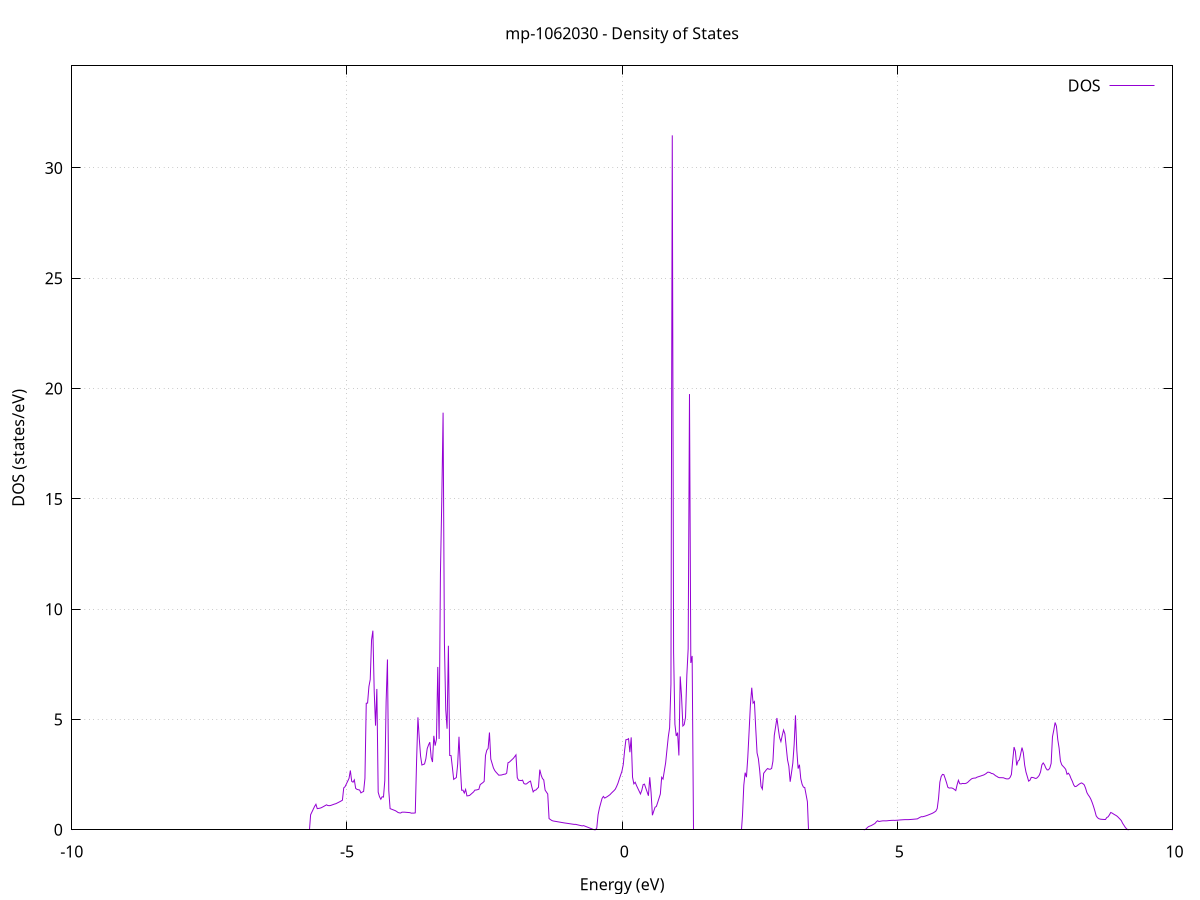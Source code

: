 set title 'mp-1062030 - Density of States'
set xlabel 'Energy (eV)'
set ylabel 'DOS (states/eV)'
set grid
set xrange [-10:10]
set yrange [0:34.629]
set xzeroaxis lt -1
set terminal png size 800,600
set output 'mp-1062030_dos_gnuplot.png'
plot '-' using 1:2 with lines title 'DOS'
-36.759700 0.000000
-36.735600 0.000000
-36.711500 0.000000
-36.687500 0.000000
-36.663400 0.000000
-36.639300 0.000000
-36.615200 0.000000
-36.591200 0.000000
-36.567100 0.000000
-36.543000 0.000000
-36.519000 0.000000
-36.494900 0.000000
-36.470800 0.000000
-36.446700 0.000000
-36.422700 0.000000
-36.398600 0.000000
-36.374500 0.000000
-36.350500 0.000000
-36.326400 0.000000
-36.302300 0.000000
-36.278300 0.000000
-36.254200 0.000000
-36.230100 0.000000
-36.206000 0.000000
-36.182000 0.000000
-36.157900 0.000000
-36.133800 0.000000
-36.109800 0.000000
-36.085700 0.000000
-36.061600 0.000000
-36.037500 0.000000
-36.013500 0.000000
-35.989400 0.000000
-35.965300 0.000000
-35.941300 0.000000
-35.917200 0.000000
-35.893100 0.000000
-35.869100 0.000000
-35.845000 0.000000
-35.820900 0.000000
-35.796800 0.000000
-35.772800 0.000000
-35.748700 0.000000
-35.724600 0.000000
-35.700600 0.000000
-35.676500 0.000000
-35.652400 0.000000
-35.628300 0.000000
-35.604300 0.000000
-35.580200 0.000000
-35.556100 0.000000
-35.532100 0.000000
-35.508000 0.000000
-35.483900 0.000000
-35.459900 0.000000
-35.435800 0.000000
-35.411700 0.000000
-35.387600 0.000000
-35.363600 0.000000
-35.339500 0.000000
-35.315400 0.000000
-35.291400 0.000000
-35.267300 0.000000
-35.243200 0.000000
-35.219100 0.000000
-35.195100 0.000000
-35.171000 0.000000
-35.146900 0.000000
-35.122900 0.000000
-35.098800 0.000000
-35.074700 0.000000
-35.050700 0.000000
-35.026600 0.000000
-35.002500 0.000000
-34.978400 0.000000
-34.954400 0.000000
-34.930300 0.000000
-34.906200 0.000000
-34.882200 0.000000
-34.858100 0.000000
-34.834000 0.000000
-34.809900 0.000000
-34.785900 0.000000
-34.761800 0.000000
-34.737700 0.000000
-34.713700 0.000000
-34.689600 0.000000
-34.665500 0.000000
-34.641500 0.000000
-34.617400 0.000000
-34.593300 0.000000
-34.569200 28.242300
-34.545200 34.263900
-34.521100 18.856300
-34.497000 18.850400
-34.473000 50.845000
-34.448900 0.000000
-34.424800 0.000000
-34.400700 0.000000
-34.376700 0.000000
-34.352600 0.000000
-34.328500 0.000000
-34.304500 0.000000
-34.280400 0.000000
-34.256300 0.000000
-34.232300 0.000000
-34.208200 0.000000
-34.184100 0.000000
-34.160000 0.000000
-34.136000 0.000000
-34.111900 0.000000
-34.087800 0.000000
-34.063800 0.000000
-34.039700 0.000000
-34.015600 0.000000
-33.991500 0.000000
-33.967500 0.000000
-33.943400 0.000000
-33.919300 0.000000
-33.895300 0.000000
-33.871200 0.000000
-33.847100 0.000000
-33.823100 0.000000
-33.799000 0.000000
-33.774900 0.000000
-33.750800 0.000000
-33.726800 0.000000
-33.702700 0.000000
-33.678600 0.000000
-33.654600 0.000000
-33.630500 0.000000
-33.606400 0.000000
-33.582300 0.000000
-33.558300 0.000000
-33.534200 0.000000
-33.510100 0.000000
-33.486100 0.000000
-33.462000 0.000000
-33.437900 0.000000
-33.413900 0.000000
-33.389800 0.000000
-33.365700 0.000000
-33.341600 0.000000
-33.317600 0.000000
-33.293500 0.000000
-33.269400 0.000000
-33.245400 0.000000
-33.221300 0.000000
-33.197200 0.000000
-33.173100 0.000000
-33.149100 0.000000
-33.125000 0.000000
-33.100900 0.000000
-33.076900 0.000000
-33.052800 0.000000
-33.028700 0.000000
-33.004700 0.000000
-32.980600 0.000000
-32.956500 0.000000
-32.932400 0.000000
-32.908400 0.000000
-32.884300 0.000000
-32.860200 0.000000
-32.836200 0.000000
-32.812100 0.000000
-32.788000 0.000000
-32.763900 0.000000
-32.739900 0.000000
-32.715800 0.000000
-32.691700 0.000000
-32.667700 0.000000
-32.643600 0.000000
-32.619500 0.000000
-32.595500 0.000000
-32.571400 0.000000
-32.547300 0.000000
-32.523200 0.000000
-32.499200 0.000000
-32.475100 0.000000
-32.451000 0.000000
-32.427000 0.000000
-32.402900 0.000000
-32.378800 0.000000
-32.354700 0.000000
-32.330700 0.000000
-32.306600 0.000000
-32.282500 0.000000
-32.258500 0.000000
-32.234400 0.000000
-32.210300 0.000000
-32.186300 0.000000
-32.162200 0.000000
-32.138100 0.000000
-32.114000 0.000000
-32.090000 0.000000
-32.065900 0.000000
-32.041800 0.000000
-32.017800 0.000000
-31.993700 0.000000
-31.969600 0.000000
-31.945500 0.000000
-31.921500 0.000000
-31.897400 0.000000
-31.873300 0.000000
-31.849300 0.000000
-31.825200 0.000000
-31.801100 0.000000
-31.777100 0.000000
-31.753000 0.000000
-31.728900 0.000000
-31.704800 0.000000
-31.680800 0.000000
-31.656700 0.000000
-31.632600 0.000000
-31.608600 0.000000
-31.584500 0.000000
-31.560400 0.000000
-31.536300 0.000000
-31.512300 0.000000
-31.488200 0.000000
-31.464100 0.000000
-31.440100 0.000000
-31.416000 0.000000
-31.391900 0.000000
-31.367900 0.000000
-31.343800 0.000000
-31.319700 0.000000
-31.295600 0.000000
-31.271600 0.000000
-31.247500 0.000000
-31.223400 0.000000
-31.199400 0.000000
-31.175300 0.000000
-31.151200 0.000000
-31.127100 0.000000
-31.103100 0.000000
-31.079000 0.000000
-31.054900 0.000000
-31.030900 0.000000
-31.006800 0.000000
-30.982700 0.000000
-30.958700 0.000000
-30.934600 0.000000
-30.910500 0.000000
-30.886400 0.000000
-30.862400 0.000000
-30.838300 0.000000
-30.814200 0.000000
-30.790200 0.000000
-30.766100 0.000000
-30.742000 0.000000
-30.717900 0.000000
-30.693900 0.000000
-30.669800 0.000000
-30.645700 0.000000
-30.621700 0.000000
-30.597600 0.000000
-30.573500 0.000000
-30.549500 0.000000
-30.525400 0.000000
-30.501300 0.000000
-30.477200 0.000000
-30.453200 0.000000
-30.429100 0.000000
-30.405000 0.000000
-30.381000 0.000000
-30.356900 0.000000
-30.332800 0.000000
-30.308700 0.000000
-30.284700 0.000000
-30.260600 0.000000
-30.236500 0.000000
-30.212500 0.000000
-30.188400 0.000000
-30.164300 0.000000
-30.140300 0.000000
-30.116200 0.000000
-30.092100 0.000000
-30.068000 0.000000
-30.044000 0.000000
-30.019900 0.000000
-29.995800 0.000000
-29.971800 0.000000
-29.947700 0.000000
-29.923600 0.000000
-29.899600 0.000000
-29.875500 0.000000
-29.851400 0.000000
-29.827300 0.000000
-29.803300 0.000000
-29.779200 0.000000
-29.755100 0.000000
-29.731100 0.000000
-29.707000 0.000000
-29.682900 0.000000
-29.658800 0.000000
-29.634800 0.000000
-29.610700 0.000000
-29.586600 0.000000
-29.562600 0.000000
-29.538500 0.000000
-29.514400 0.000000
-29.490400 0.000000
-29.466300 0.000000
-29.442200 0.000000
-29.418100 0.000000
-29.394100 0.000000
-29.370000 0.000000
-29.345900 0.000000
-29.321900 0.000000
-29.297800 0.000000
-29.273700 0.000000
-29.249600 0.000000
-29.225600 0.000000
-29.201500 0.000000
-29.177400 0.000000
-29.153400 0.000000
-29.129300 0.000000
-29.105200 0.000000
-29.081200 0.000000
-29.057100 0.000000
-29.033000 0.000000
-29.008900 0.000000
-28.984900 0.000000
-28.960800 0.000000
-28.936700 0.000000
-28.912700 0.000000
-28.888600 0.000000
-28.864500 0.000000
-28.840400 0.000000
-28.816400 0.000000
-28.792300 0.000000
-28.768200 0.000000
-28.744200 0.000000
-28.720100 0.000000
-28.696000 0.000000
-28.672000 0.000000
-28.647900 0.000000
-28.623800 0.000000
-28.599700 0.000000
-28.575700 0.000000
-28.551600 0.000000
-28.527500 0.000000
-28.503500 0.000000
-28.479400 0.000000
-28.455300 0.000000
-28.431200 0.000000
-28.407200 0.000000
-28.383100 0.000000
-28.359000 0.000000
-28.335000 0.000000
-28.310900 0.000000
-28.286800 0.000000
-28.262800 0.000000
-28.238700 0.000000
-28.214600 0.000000
-28.190500 0.000000
-28.166500 0.000000
-28.142400 0.000000
-28.118300 0.000000
-28.094300 0.000000
-28.070200 0.000000
-28.046100 0.000000
-28.022000 0.000000
-27.998000 0.000000
-27.973900 0.000000
-27.949800 0.000000
-27.925800 0.000000
-27.901700 0.000000
-27.877600 0.000000
-27.853600 0.000000
-27.829500 0.000000
-27.805400 0.000000
-27.781300 0.000000
-27.757300 0.000000
-27.733200 0.000000
-27.709100 0.000000
-27.685100 0.000000
-27.661000 0.000000
-27.636900 0.000000
-27.612800 0.000000
-27.588800 0.000000
-27.564700 0.000000
-27.540600 0.000000
-27.516600 0.000000
-27.492500 0.000000
-27.468400 0.000000
-27.444400 0.000000
-27.420300 0.000000
-27.396200 0.000000
-27.372100 0.000000
-27.348100 0.000000
-27.324000 0.000000
-27.299900 0.000000
-27.275900 0.000000
-27.251800 0.000000
-27.227700 0.000000
-27.203600 0.000000
-27.179600 0.000000
-27.155500 0.000000
-27.131400 0.000000
-27.107400 0.000000
-27.083300 0.000000
-27.059200 0.000000
-27.035200 0.000000
-27.011100 0.000000
-26.987000 0.000000
-26.962900 0.000000
-26.938900 0.000000
-26.914800 0.000000
-26.890700 0.000000
-26.866700 0.000000
-26.842600 0.000000
-26.818500 0.000000
-26.794400 0.000000
-26.770400 0.000000
-26.746300 0.000000
-26.722200 0.000000
-26.698200 0.000000
-26.674100 0.000000
-26.650000 0.000000
-26.626000 0.000000
-26.601900 0.000000
-26.577800 0.000000
-26.553700 0.000000
-26.529700 0.000000
-26.505600 0.000000
-26.481500 0.000000
-26.457500 0.000000
-26.433400 0.000000
-26.409300 0.000000
-26.385200 0.000000
-26.361200 0.000000
-26.337100 0.000000
-26.313000 0.000000
-26.289000 0.000000
-26.264900 0.000000
-26.240800 0.000000
-26.216800 0.000000
-26.192700 0.000000
-26.168600 0.000000
-26.144500 0.000000
-26.120500 0.000000
-26.096400 0.000000
-26.072300 0.000000
-26.048300 0.000000
-26.024200 0.000000
-26.000100 0.000000
-25.976000 0.000000
-25.952000 0.000000
-25.927900 0.000000
-25.903800 0.000000
-25.879800 0.000000
-25.855700 0.000000
-25.831600 0.000000
-25.807600 0.000000
-25.783500 0.000000
-25.759400 0.000000
-25.735300 0.000000
-25.711300 0.000000
-25.687200 0.000000
-25.663100 0.000000
-25.639100 0.000000
-25.615000 0.000000
-25.590900 0.000000
-25.566800 0.000000
-25.542800 0.000000
-25.518700 0.000000
-25.494600 0.000000
-25.470600 0.000000
-25.446500 0.000000
-25.422400 0.000000
-25.398400 0.000000
-25.374300 0.000000
-25.350200 0.000000
-25.326100 0.000000
-25.302100 0.000000
-25.278000 0.000000
-25.253900 0.000000
-25.229900 0.000000
-25.205800 0.000000
-25.181700 0.000000
-25.157600 0.000000
-25.133600 0.000000
-25.109500 0.000000
-25.085400 0.000000
-25.061400 0.000000
-25.037300 0.000000
-25.013200 0.000000
-24.989200 0.000000
-24.965100 0.000000
-24.941000 0.000000
-24.916900 0.000000
-24.892900 0.000000
-24.868800 0.000000
-24.844700 0.000000
-24.820700 0.000000
-24.796600 0.000000
-24.772500 0.000000
-24.748400 0.000000
-24.724400 0.000000
-24.700300 0.000000
-24.676200 0.000000
-24.652200 0.000000
-24.628100 0.000000
-24.604000 0.000000
-24.580000 0.000000
-24.555900 0.000000
-24.531800 0.000000
-24.507700 0.000000
-24.483700 0.000000
-24.459600 0.000000
-24.435500 0.000000
-24.411500 0.000000
-24.387400 0.000000
-24.363300 0.000000
-24.339200 0.000000
-24.315200 0.000000
-24.291100 0.000000
-24.267000 0.000000
-24.243000 0.000000
-24.218900 0.000000
-24.194800 0.000000
-24.170800 0.000000
-24.146700 0.000000
-24.122600 0.000000
-24.098500 0.000000
-24.074500 0.000000
-24.050400 0.000000
-24.026300 0.000000
-24.002300 0.000000
-23.978200 0.000000
-23.954100 0.000000
-23.930000 0.000000
-23.906000 0.000000
-23.881900 0.000000
-23.857800 0.000000
-23.833800 0.000000
-23.809700 0.000000
-23.785600 0.000000
-23.761600 0.000000
-23.737500 0.000000
-23.713400 0.000000
-23.689300 0.000000
-23.665300 0.000000
-23.641200 0.000000
-23.617100 0.000000
-23.593100 0.000000
-23.569000 0.000000
-23.544900 0.000000
-23.520800 0.000000
-23.496800 0.000000
-23.472700 0.000000
-23.448600 0.000000
-23.424600 0.000000
-23.400500 0.000000
-23.376400 0.000000
-23.352400 0.000000
-23.328300 0.000000
-23.304200 0.000000
-23.280100 0.000000
-23.256100 0.000000
-23.232000 0.000000
-23.207900 0.000000
-23.183900 0.000000
-23.159800 0.000000
-23.135700 0.000000
-23.111600 0.000000
-23.087600 0.000000
-23.063500 0.000000
-23.039400 0.000000
-23.015400 0.000000
-22.991300 0.000000
-22.967200 0.000000
-22.943200 0.000000
-22.919100 0.000000
-22.895000 0.000000
-22.870900 0.000000
-22.846900 0.000000
-22.822800 0.000000
-22.798700 0.000000
-22.774700 0.000000
-22.750600 0.000000
-22.726500 0.000000
-22.702400 0.000000
-22.678400 0.000000
-22.654300 0.000000
-22.630200 0.000000
-22.606200 0.000000
-22.582100 0.000000
-22.558000 0.000000
-22.534000 0.000000
-22.509900 0.000000
-22.485800 0.000000
-22.461700 0.000000
-22.437700 0.000000
-22.413600 0.000000
-22.389500 0.000000
-22.365500 0.000000
-22.341400 0.000000
-22.317300 0.000000
-22.293200 0.000000
-22.269200 0.000000
-22.245100 0.000000
-22.221000 0.000000
-22.197000 0.000000
-22.172900 0.000000
-22.148800 0.000000
-22.124800 0.000000
-22.100700 0.000000
-22.076600 0.000000
-22.052500 0.000000
-22.028500 0.000000
-22.004400 0.000000
-21.980300 0.000000
-21.956300 0.000000
-21.932200 0.000000
-21.908100 0.000000
-21.884100 0.000000
-21.860000 0.000000
-21.835900 0.000000
-21.811800 0.000000
-21.787800 0.000000
-21.763700 0.000000
-21.739600 0.000000
-21.715600 0.000000
-21.691500 0.000000
-21.667400 0.000000
-21.643300 0.000000
-21.619300 0.000000
-21.595200 0.000000
-21.571100 0.000000
-21.547100 0.000000
-21.523000 0.000000
-21.498900 0.000000
-21.474900 0.000000
-21.450800 0.000000
-21.426700 0.000000
-21.402600 0.000000
-21.378600 0.000000
-21.354500 0.000000
-21.330400 0.000000
-21.306400 0.000000
-21.282300 0.000000
-21.258200 0.000000
-21.234100 0.000000
-21.210100 0.000000
-21.186000 0.000000
-21.161900 0.000000
-21.137900 0.000000
-21.113800 0.000000
-21.089700 0.000000
-21.065700 0.000000
-21.041600 0.000000
-21.017500 0.000000
-20.993400 0.000000
-20.969400 0.000000
-20.945300 0.000000
-20.921200 0.000000
-20.897200 0.000000
-20.873100 0.000000
-20.849000 0.000000
-20.824900 0.000000
-20.800900 0.000000
-20.776800 0.000000
-20.752700 0.000000
-20.728700 0.000000
-20.704600 0.000000
-20.680500 0.000000
-20.656500 0.000000
-20.632400 0.000000
-20.608300 0.000000
-20.584200 0.000000
-20.560200 0.000000
-20.536100 0.000000
-20.512000 0.000000
-20.488000 0.000000
-20.463900 0.000000
-20.439800 0.000000
-20.415700 0.000000
-20.391700 0.000000
-20.367600 0.000000
-20.343500 0.000000
-20.319500 0.000000
-20.295400 0.000000
-20.271300 0.000000
-20.247300 0.000000
-20.223200 0.000000
-20.199100 0.000000
-20.175000 0.000000
-20.151000 0.000000
-20.126900 0.000000
-20.102800 0.000000
-20.078800 0.000000
-20.054700 0.000000
-20.030600 0.000000
-20.006500 0.000000
-19.982500 0.000000
-19.958400 0.000000
-19.934300 0.000000
-19.910300 0.000000
-19.886200 0.000000
-19.862100 0.000000
-19.838100 0.000000
-19.814000 0.000000
-19.789900 0.000000
-19.765800 0.000000
-19.741800 0.000000
-19.717700 0.000000
-19.693600 0.000000
-19.669600 0.000000
-19.645500 0.000000
-19.621400 0.000000
-19.597300 0.000000
-19.573300 0.000000
-19.549200 0.000000
-19.525100 0.000000
-19.501100 0.000000
-19.477000 0.000000
-19.452900 0.000000
-19.428900 0.000000
-19.404800 0.000000
-19.380700 0.000000
-19.356600 0.000000
-19.332600 0.000000
-19.308500 0.000000
-19.284400 0.000000
-19.260400 0.000000
-19.236300 0.000000
-19.212200 0.000000
-19.188100 0.000000
-19.164100 0.000000
-19.140000 0.000000
-19.115900 0.000000
-19.091900 0.000000
-19.067800 0.000000
-19.043700 0.000000
-19.019700 0.000000
-18.995600 0.000000
-18.971500 0.000000
-18.947400 0.000000
-18.923400 0.000000
-18.899300 0.000000
-18.875200 0.000000
-18.851200 0.000000
-18.827100 0.000000
-18.803000 0.000000
-18.778900 0.000000
-18.754900 0.000000
-18.730800 0.000000
-18.706700 0.000000
-18.682700 0.000000
-18.658600 0.000000
-18.634500 0.000000
-18.610500 0.000000
-18.586400 0.000000
-18.562300 0.000000
-18.538200 0.000000
-18.514200 0.000000
-18.490100 0.000000
-18.466000 0.000000
-18.442000 0.000000
-18.417900 0.000000
-18.393800 0.000000
-18.369700 0.000000
-18.345700 0.000000
-18.321600 0.000000
-18.297500 0.000000
-18.273500 0.000000
-18.249400 0.000000
-18.225300 0.000000
-18.201300 0.000000
-18.177200 0.000000
-18.153100 0.000000
-18.129000 0.000000
-18.105000 0.000000
-18.080900 0.000000
-18.056800 0.000000
-18.032800 0.000000
-18.008700 0.000000
-17.984600 0.000000
-17.960500 0.000000
-17.936500 0.000000
-17.912400 0.000000
-17.888300 0.000000
-17.864300 0.000000
-17.840200 0.000000
-17.816100 0.000000
-17.792100 0.000000
-17.768000 0.000000
-17.743900 0.000000
-17.719800 0.000000
-17.695800 0.000000
-17.671700 0.000000
-17.647600 0.000000
-17.623600 0.000000
-17.599500 0.000000
-17.575400 0.000000
-17.551300 0.000000
-17.527300 0.000000
-17.503200 0.000000
-17.479100 0.000000
-17.455100 0.000000
-17.431000 0.000000
-17.406900 0.000000
-17.382900 0.000000
-17.358800 0.000000
-17.334700 0.000000
-17.310600 0.000000
-17.286600 0.000000
-17.262500 0.000000
-17.238400 0.000000
-17.214400 0.000000
-17.190300 0.000000
-17.166200 0.000000
-17.142100 0.000000
-17.118100 0.000000
-17.094000 0.000000
-17.069900 0.000000
-17.045900 0.000000
-17.021800 0.000000
-16.997700 0.000000
-16.973700 0.000000
-16.949600 0.000000
-16.925500 0.000000
-16.901400 0.000000
-16.877400 0.000000
-16.853300 0.000000
-16.829200 0.000000
-16.805200 0.000000
-16.781100 0.000000
-16.757000 0.000000
-16.732900 0.000000
-16.708900 0.000000
-16.684800 0.000000
-16.660700 0.000000
-16.636700 0.000000
-16.612600 0.000000
-16.588500 0.000000
-16.564500 0.000000
-16.540400 0.000000
-16.516300 0.000000
-16.492200 0.000000
-16.468200 0.000000
-16.444100 0.000000
-16.420000 0.000000
-16.396000 0.000000
-16.371900 0.000000
-16.347800 0.000000
-16.323700 0.000000
-16.299700 0.000000
-16.275600 0.000000
-16.251500 0.000000
-16.227500 0.000000
-16.203400 0.000000
-16.179300 0.000000
-16.155300 0.000000
-16.131200 0.000000
-16.107100 0.000000
-16.083000 0.000000
-16.059000 0.000000
-16.034900 0.000000
-16.010800 0.000000
-15.986800 0.000000
-15.962700 0.000000
-15.938600 0.000000
-15.914500 0.000000
-15.890500 0.000000
-15.866400 0.000000
-15.842300 0.000000
-15.818300 0.000000
-15.794200 0.000000
-15.770100 0.000000
-15.746100 0.000000
-15.722000 0.000000
-15.697900 0.000000
-15.673800 0.000000
-15.649800 0.000000
-15.625700 0.000000
-15.601600 0.000000
-15.577600 0.000000
-15.553500 0.000000
-15.529400 0.000000
-15.505300 0.000000
-15.481300 0.000000
-15.457200 0.000000
-15.433100 0.000000
-15.409100 0.000000
-15.385000 0.000000
-15.360900 0.000000
-15.336900 0.000000
-15.312800 0.000000
-15.288700 0.000000
-15.264600 0.000000
-15.240600 0.000000
-15.216500 0.000000
-15.192400 0.000000
-15.168400 0.000000
-15.144300 0.000000
-15.120200 0.000000
-15.096100 0.000000
-15.072100 0.000000
-15.048000 0.000000
-15.023900 0.000000
-14.999900 0.000000
-14.975800 0.000000
-14.951700 0.000000
-14.927700 0.000000
-14.903600 0.000000
-14.879500 0.000000
-14.855400 0.000000
-14.831400 0.000000
-14.807300 0.000000
-14.783200 0.000000
-14.759200 0.000000
-14.735100 0.000000
-14.711000 0.000000
-14.686900 0.000000
-14.662900 0.000000
-14.638800 0.000000
-14.614700 0.000000
-14.590700 0.000000
-14.566600 0.000000
-14.542500 0.000000
-14.518500 0.000000
-14.494400 0.000000
-14.470300 0.000000
-14.446200 0.000000
-14.422200 0.000000
-14.398100 0.000000
-14.374000 0.000000
-14.350000 0.000000
-14.325900 0.000000
-14.301800 0.000000
-14.277700 0.000000
-14.253700 0.000000
-14.229600 0.000000
-14.205500 0.000000
-14.181500 0.000000
-14.157400 0.000000
-14.133300 0.000000
-14.109300 0.000000
-14.085200 0.000000
-14.061100 0.000000
-14.037000 0.000000
-14.013000 0.602200
-13.988900 0.555300
-13.964800 0.623300
-13.940800 0.691200
-13.916700 0.644500
-13.892600 0.622900
-13.868500 0.649300
-13.844500 0.675600
-13.820400 0.701900
-13.796300 0.666300
-13.772300 0.667300
-13.748200 0.671700
-13.724100 0.687500
-13.700100 0.703300
-13.676000 0.719100
-13.651900 0.715200
-13.627800 0.709300
-13.603800 0.718000
-13.579700 0.726700
-13.555600 0.735300
-13.531600 0.747600
-13.507500 0.760000
-13.483400 0.772400
-13.459400 0.773900
-13.435300 0.780500
-13.411200 0.789400
-13.387100 0.800600
-13.363100 0.811900
-13.339000 0.823200
-13.314900 0.834900
-13.290900 0.847300
-13.266800 0.860600
-13.242700 0.876500
-13.218600 0.891600
-13.194600 0.906700
-13.170500 0.922200
-13.146400 0.938000
-13.122400 0.953800
-13.098300 0.969600
-13.074200 0.985600
-13.050200 1.013700
-13.026100 1.046600
-13.002000 1.076700
-12.977900 1.104800
-12.953900 1.132900
-12.929800 1.162200
-12.905700 1.191700
-12.881700 1.221200
-12.857600 1.250800
-12.833500 1.330900
-12.809400 1.406800
-12.785400 3.408300
-12.761300 3.596900
-12.737200 3.975600
-12.713200 4.041800
-12.689100 4.292100
-12.665000 4.515800
-12.641000 5.040300
-12.616900 5.703200
-12.592800 7.017200
-12.568700 6.171800
-12.544700 5.842500
-12.520600 6.400100
-12.496500 6.690600
-12.472500 6.778000
-12.448400 7.559300
-12.424300 8.472000
-12.400200 10.659100
-12.376200 12.869200
-12.352100 6.630800
-12.328000 0.000000
-12.304000 0.000000
-12.279900 0.000000
-12.255800 0.000000
-12.231800 0.000000
-12.207700 0.000000
-12.183600 0.000000
-12.159500 0.000000
-12.135500 0.000000
-12.111400 0.000000
-12.087300 0.000000
-12.063300 0.000000
-12.039200 0.000000
-12.015100 0.000000
-11.991000 0.000000
-11.967000 0.000000
-11.942900 0.000000
-11.918800 0.000000
-11.894800 0.000000
-11.870700 0.000000
-11.846600 0.000000
-11.822600 0.000000
-11.798500 0.000000
-11.774400 0.000000
-11.750300 0.000000
-11.726300 0.000000
-11.702200 0.000000
-11.678100 0.000000
-11.654100 0.000000
-11.630000 0.000000
-11.605900 0.000000
-11.581800 0.000000
-11.557800 0.000000
-11.533700 0.000000
-11.509600 0.000000
-11.485600 0.000000
-11.461500 0.000000
-11.437400 0.000000
-11.413400 0.000000
-11.389300 0.000000
-11.365200 0.000000
-11.341100 0.000000
-11.317100 0.000000
-11.293000 0.000000
-11.268900 0.000000
-11.244900 0.000000
-11.220800 0.000000
-11.196700 0.000000
-11.172600 0.000000
-11.148600 0.000000
-11.124500 0.000000
-11.100400 0.000000
-11.076400 0.000000
-11.052300 0.000000
-11.028200 0.000000
-11.004200 0.000000
-10.980100 0.000000
-10.956000 0.000000
-10.931900 0.000000
-10.907900 0.000000
-10.883800 0.000000
-10.859700 0.000000
-10.835700 0.000000
-10.811600 0.000000
-10.787500 0.000000
-10.763400 0.000000
-10.739400 0.000000
-10.715300 0.000000
-10.691200 0.000000
-10.667200 0.000000
-10.643100 0.000000
-10.619000 0.000000
-10.595000 0.000000
-10.570900 0.000000
-10.546800 0.000000
-10.522700 0.000000
-10.498700 0.000000
-10.474600 0.000000
-10.450500 0.000000
-10.426500 0.000000
-10.402400 0.000000
-10.378300 0.000000
-10.354200 0.000000
-10.330200 0.000000
-10.306100 0.000000
-10.282000 0.000000
-10.258000 0.000000
-10.233900 0.000000
-10.209800 0.000000
-10.185800 0.000000
-10.161700 0.000000
-10.137600 0.000000
-10.113500 0.000000
-10.089500 0.000000
-10.065400 0.000000
-10.041300 0.000000
-10.017300 0.000000
-9.993200 0.000000
-9.969100 0.000000
-9.945000 0.000000
-9.921000 0.000000
-9.896900 0.000000
-9.872800 0.000000
-9.848800 0.000000
-9.824700 0.000000
-9.800600 0.000000
-9.776600 0.000000
-9.752500 0.000000
-9.728400 0.000000
-9.704300 0.000000
-9.680300 0.000000
-9.656200 0.000000
-9.632100 0.000000
-9.608100 0.000000
-9.584000 0.000000
-9.559900 0.000000
-9.535800 0.000000
-9.511800 0.000000
-9.487700 0.000000
-9.463600 0.000000
-9.439600 0.000000
-9.415500 0.000000
-9.391400 0.000000
-9.367400 0.000000
-9.343300 0.000000
-9.319200 0.000000
-9.295100 0.000000
-9.271100 0.000000
-9.247000 0.000000
-9.222900 0.000000
-9.198900 0.000000
-9.174800 0.000000
-9.150700 0.000000
-9.126600 0.000000
-9.102600 0.000000
-9.078500 0.000000
-9.054400 0.000000
-9.030400 0.000000
-9.006300 0.000000
-8.982200 0.000000
-8.958200 0.000000
-8.934100 0.000000
-8.910000 0.000000
-8.885900 0.000000
-8.861900 0.000000
-8.837800 0.000000
-8.813700 0.000000
-8.789700 0.000000
-8.765600 0.000000
-8.741500 0.000000
-8.717400 0.000000
-8.693400 0.000000
-8.669300 0.000000
-8.645200 0.000000
-8.621200 0.000000
-8.597100 0.000000
-8.573000 0.000000
-8.549000 0.000000
-8.524900 0.000000
-8.500800 0.000000
-8.476700 0.000000
-8.452700 0.000000
-8.428600 0.000000
-8.404500 0.000000
-8.380500 0.000000
-8.356400 0.000000
-8.332300 0.000000
-8.308200 0.000000
-8.284200 0.000000
-8.260100 0.000000
-8.236000 0.000000
-8.212000 0.000000
-8.187900 0.000000
-8.163800 0.000000
-8.139800 0.000000
-8.115700 0.000000
-8.091600 0.000000
-8.067500 0.000000
-8.043500 0.000000
-8.019400 0.000000
-7.995300 0.000000
-7.971300 0.000000
-7.947200 0.000000
-7.923100 0.000000
-7.899000 0.000000
-7.875000 0.000000
-7.850900 0.000000
-7.826800 0.000000
-7.802800 0.000000
-7.778700 0.000000
-7.754600 0.000000
-7.730600 0.000000
-7.706500 0.000000
-7.682400 0.000000
-7.658300 0.000000
-7.634300 0.000000
-7.610200 0.000000
-7.586100 0.000000
-7.562100 0.000000
-7.538000 0.000000
-7.513900 0.000000
-7.489800 0.000000
-7.465800 0.000000
-7.441700 0.000000
-7.417600 0.000000
-7.393600 0.000000
-7.369500 0.000000
-7.345400 0.000000
-7.321400 0.000000
-7.297300 0.000000
-7.273200 0.000000
-7.249100 0.000000
-7.225100 0.000000
-7.201000 0.000000
-7.176900 0.000000
-7.152900 0.000000
-7.128800 0.000000
-7.104700 0.000000
-7.080600 0.000000
-7.056600 0.000000
-7.032500 0.000000
-7.008400 0.000000
-6.984400 0.000000
-6.960300 0.000000
-6.936200 0.000000
-6.912200 0.000000
-6.888100 0.000000
-6.864000 0.000000
-6.839900 0.000000
-6.815900 0.000000
-6.791800 0.000000
-6.767700 0.000000
-6.743700 0.000000
-6.719600 0.000000
-6.695500 0.000000
-6.671400 0.000000
-6.647400 0.000000
-6.623300 0.000000
-6.599200 0.000000
-6.575200 0.000000
-6.551100 0.000000
-6.527000 0.000000
-6.503000 0.000000
-6.478900 0.000000
-6.454800 0.000000
-6.430700 0.000000
-6.406700 0.000000
-6.382600 0.000000
-6.358500 0.000000
-6.334500 0.000000
-6.310400 0.000000
-6.286300 0.000000
-6.262200 0.000000
-6.238200 0.000000
-6.214100 0.000000
-6.190000 0.000000
-6.166000 0.000000
-6.141900 0.000000
-6.117800 0.000000
-6.093800 0.000000
-6.069700 0.000000
-6.045600 0.000000
-6.021500 0.000000
-5.997500 0.000000
-5.973400 0.000000
-5.949300 0.000000
-5.925300 0.000000
-5.901200 0.000000
-5.877100 0.000000
-5.853000 0.000000
-5.829000 0.000000
-5.804900 0.000000
-5.780800 0.000000
-5.756800 0.000000
-5.732700 0.000000
-5.708600 0.000000
-5.684600 0.000000
-5.660500 0.680500
-5.636400 0.806800
-5.612300 0.933100
-5.588300 1.059500
-5.564200 1.155400
-5.540100 0.958200
-5.516100 0.968400
-5.492000 0.978700
-5.467900 0.998200
-5.443900 1.029800
-5.419800 1.061800
-5.395700 1.096500
-5.371600 1.131200
-5.347600 1.099800
-5.323500 1.092400
-5.299400 1.100200
-5.275400 1.121500
-5.251300 1.143400
-5.227200 1.165400
-5.203100 1.181400
-5.179100 1.211100
-5.155000 1.240800
-5.130900 1.271900
-5.106900 1.304300
-5.082800 1.341200
-5.058700 1.898100
-5.034700 1.953300
-5.010600 2.078100
-4.986500 2.202900
-4.962400 2.332200
-4.938400 2.688000
-4.914300 2.197500
-4.890200 2.157600
-4.866200 2.261900
-4.842100 1.877400
-4.818000 1.832400
-4.793900 1.815800
-4.769900 1.799600
-4.745800 1.671700
-4.721700 1.710900
-4.697700 1.737500
-4.673600 2.328000
-4.649500 5.735600
-4.625500 5.744100
-4.601400 6.490800
-4.577300 6.814000
-4.553200 8.603900
-4.529200 9.025900
-4.505100 6.289600
-4.481000 4.719300
-4.457000 6.383300
-4.432900 1.703000
-4.408800 1.496000
-4.384700 1.384800
-4.360700 1.497700
-4.336600 1.483700
-4.312500 2.229200
-4.288500 5.803600
-4.264400 7.718900
-4.240300 1.774500
-4.216300 0.958600
-4.192200 0.934900
-4.168100 0.911700
-4.144000 0.888500
-4.120000 0.864700
-4.095900 0.827000
-4.071800 0.783000
-4.047800 0.766000
-4.023700 0.760600
-3.999600 0.799300
-3.975500 0.798400
-3.951500 0.797400
-3.927400 0.792100
-3.903300 0.786800
-3.879300 0.781500
-3.855200 0.776200
-3.831100 0.753900
-3.807100 0.755200
-3.783000 0.756500
-3.758900 0.765700
-3.734800 3.137600
-3.710800 5.095900
-3.686700 4.153400
-3.662600 3.342500
-3.638600 2.936100
-3.614500 2.960300
-3.590400 2.984500
-3.566300 3.220400
-3.542300 3.676900
-3.518200 3.844100
-3.494100 3.971500
-3.470100 3.285700
-3.446000 3.071500
-3.421900 4.259400
-3.397900 3.815400
-3.373800 4.098800
-3.349700 7.381100
-3.325600 4.119200
-3.301600 11.630400
-3.277500 14.909100
-3.253400 18.906900
-3.229400 8.484100
-3.205300 5.450600
-3.181200 4.580100
-3.157100 8.341000
-3.133100 3.367900
-3.109000 3.363300
-3.084900 2.831500
-3.060900 2.284900
-3.036800 2.326700
-3.012700 2.368600
-2.988700 2.968900
-2.964600 4.215900
-2.940500 2.863200
-2.916400 1.792100
-2.892400 1.796600
-2.868300 1.665500
-2.844200 1.826800
-2.820200 1.535400
-2.796100 1.542200
-2.772000 1.556700
-2.747900 1.609700
-2.723900 1.662700
-2.699800 1.715700
-2.675700 1.797900
-2.651700 1.802700
-2.627600 1.818700
-2.603500 1.834800
-2.579500 2.046200
-2.555400 2.092600
-2.531300 2.136200
-2.507200 2.192700
-2.483200 3.367400
-2.459100 3.607600
-2.435000 3.687900
-2.411000 4.410400
-2.386900 3.207400
-2.362800 3.004200
-2.338700 2.803100
-2.314700 2.684300
-2.290600 2.608100
-2.266500 2.543000
-2.242500 2.476300
-2.218400 2.477700
-2.194300 2.482000
-2.170300 2.499700
-2.146200 2.517400
-2.122100 2.522900
-2.098000 2.568600
-2.074000 3.038100
-2.049900 3.064500
-2.025800 3.121900
-2.001800 3.179400
-1.977700 3.235000
-1.953600 3.312600
-1.929500 3.395300
-1.905500 2.361200
-1.881400 2.244200
-1.857300 2.239600
-1.833300 2.228900
-1.809200 2.251000
-1.785100 2.098100
-1.761100 2.071000
-1.737000 2.080700
-1.712900 2.132100
-1.688800 2.176800
-1.664800 2.206600
-1.640700 1.938300
-1.616600 1.717100
-1.592600 1.789400
-1.568500 1.799200
-1.544400 1.864600
-1.520300 1.926200
-1.496300 2.725700
-1.472200 2.479900
-1.448100 2.324900
-1.424100 2.258000
-1.400000 1.799500
-1.375900 1.709700
-1.351900 1.619900
-1.327800 0.507100
-1.303700 0.464800
-1.279600 0.422500
-1.255600 0.399900
-1.231500 0.389400
-1.207400 0.378900
-1.183400 0.368400
-1.159300 0.357900
-1.135200 0.347400
-1.111100 0.336900
-1.087100 0.326400
-1.063000 0.315900
-1.038900 0.306200
-1.014900 0.297900
-0.990800 0.289000
-0.966700 0.279900
-0.942700 0.270800
-0.918600 0.261700
-0.894500 0.252700
-0.870400 0.243600
-0.846400 0.245600
-0.822300 0.231500
-0.798200 0.217500
-0.774200 0.203500
-0.750100 0.189400
-0.726000 0.175400
-0.701900 0.189400
-0.677900 0.165900
-0.653800 0.142500
-0.629700 0.119000
-0.605700 0.095500
-0.581600 0.072100
-0.557500 0.048600
-0.533500 0.025200
-0.509400 0.001700
-0.485300 0.000000
-0.461200 0.078800
-0.437200 0.681200
-0.413100 0.980500
-0.389000 1.203000
-0.365000 1.421800
-0.340900 1.511900
-0.316800 1.436500
-0.292700 1.470500
-0.268700 1.505600
-0.244600 1.549000
-0.220500 1.592600
-0.196500 1.657800
-0.172400 1.717000
-0.148300 1.773300
-0.124300 1.841000
-0.100200 1.965400
-0.076100 2.109800
-0.052000 2.298000
-0.028000 2.475600
-0.003900 2.652000
0.020200 2.955700
0.044200 3.578900
0.068300 4.082500
0.092400 4.091700
0.116500 4.129800
0.140500 3.516200
0.164600 4.188100
0.188700 2.384200
0.212700 2.082700
0.236800 2.154200
0.260900 2.007300
0.284900 1.878300
0.309000 1.751700
0.333100 1.625000
0.357200 1.792100
0.381200 2.047300
0.405300 2.069600
0.429400 1.894000
0.453400 1.718300
0.477500 1.542700
0.501600 2.380600
0.525700 1.689100
0.549700 0.658800
0.573800 0.839900
0.597900 1.020900
0.621900 1.058600
0.646000 1.240900
0.670100 1.430000
0.694100 1.620100
0.718200 2.379100
0.742300 2.298000
0.766400 2.666500
0.790400 3.037300
0.814500 3.633300
0.838600 4.215300
0.862600 4.625100
0.886700 6.604400
0.910800 31.481000
0.934900 8.047200
0.958900 4.782900
0.983000 4.252200
1.007100 4.403700
1.031100 3.367900
1.055200 6.950700
1.079300 6.054800
1.103300 4.705500
1.127400 4.766100
1.151500 5.099600
1.175600 7.008700
1.199600 8.208200
1.223700 19.750700
1.247800 7.563700
1.271800 7.879300
1.295900 0.000000
1.320000 0.000000
1.344100 0.000000
1.368100 0.000000
1.392200 0.000000
1.416300 0.000000
1.440300 0.000000
1.464400 0.000000
1.488500 0.000000
1.512500 0.000000
1.536600 0.000000
1.560700 0.000000
1.584800 0.000000
1.608800 0.000000
1.632900 0.000000
1.657000 0.000000
1.681000 0.000000
1.705100 0.000000
1.729200 0.000000
1.753300 0.000000
1.777300 0.000000
1.801400 0.000000
1.825500 0.000000
1.849500 0.000000
1.873600 0.000000
1.897700 0.000000
1.921700 0.000000
1.945800 0.000000
1.969900 0.000000
1.994000 0.000000
2.018000 0.000000
2.042100 0.000000
2.066200 0.000000
2.090200 0.000000
2.114300 0.000000
2.138400 0.000000
2.162500 0.000000
2.186500 0.642600
2.210600 2.022000
2.234700 2.588700
2.258700 2.384100
2.282800 3.275700
2.306900 4.467500
2.330900 5.677000
2.355000 6.439700
2.379100 5.739600
2.403200 5.811900
2.427200 4.603200
2.451300 3.485400
2.475400 3.221700
2.499400 2.683800
2.523500 1.967700
2.547600 1.843500
2.571600 2.561700
2.595700 2.640100
2.619800 2.718600
2.643900 2.777400
2.667900 2.746500
2.692000 2.744900
2.716100 2.779900
2.740100 3.113500
2.764200 4.274600
2.788300 4.670200
2.812400 5.065700
2.836400 4.593000
2.860500 4.178800
2.884600 3.998800
2.908600 4.271300
2.932700 4.522800
2.956800 4.348800
2.980800 3.761000
3.004900 3.168400
3.029000 2.883700
3.053100 2.176900
3.077100 2.581200
3.101200 3.023300
3.125300 3.859500
3.149300 5.186300
3.173400 3.611600
3.197500 2.773400
3.221600 2.949200
3.245600 2.320300
3.269700 2.065400
3.293800 1.933800
3.317800 1.915900
3.341900 1.593400
3.366000 1.270900
3.390000 0.000000
3.414100 0.000000
3.438200 0.000000
3.462300 0.000000
3.486300 0.000000
3.510400 0.000000
3.534500 0.000000
3.558500 0.000000
3.582600 0.000000
3.606700 0.000000
3.630800 0.000000
3.654800 0.000000
3.678900 0.000000
3.703000 0.000000
3.727000 0.000000
3.751100 0.000000
3.775200 0.000000
3.799200 0.000000
3.823300 0.000000
3.847400 0.000000
3.871500 0.000000
3.895500 0.000000
3.919600 0.000000
3.943700 0.000000
3.967700 0.000000
3.991800 0.000000
4.015900 0.000000
4.040000 0.000000
4.064000 0.000000
4.088100 0.000000
4.112200 0.000000
4.136200 0.000000
4.160300 0.000000
4.184400 0.000000
4.208400 0.000000
4.232500 0.000000
4.256600 0.000000
4.280700 0.000000
4.304700 0.000000
4.328800 0.000000
4.352900 0.000000
4.376900 0.000000
4.401000 0.000400
4.425100 0.023700
4.449200 0.083100
4.473200 0.137600
4.497300 0.164900
4.521400 0.184900
4.545400 0.216500
4.569500 0.251000
4.593600 0.285500
4.617600 0.358200
4.641700 0.410400
4.665800 0.374000
4.689900 0.386600
4.713900 0.397000
4.738000 0.405300
4.762100 0.405000
4.786100 0.403600
4.810200 0.407000
4.834300 0.413700
4.858400 0.420000
4.882400 0.424200
4.906500 0.427800
4.930600 0.428600
4.954600 0.426600
4.978700 0.430100
5.002800 0.434300
5.026800 0.439600
5.050900 0.445600
5.075000 0.449900
5.099100 0.454000
5.123100 0.457700
5.147200 0.460500
5.171300 0.460400
5.195300 0.460000
5.219400 0.462600
5.243500 0.467200
5.267600 0.472100
5.291600 0.477300
5.315700 0.482700
5.339800 0.488600
5.363800 0.493800
5.387900 0.530300
5.412000 0.564800
5.436000 0.592800
5.460100 0.590300
5.484200 0.605800
5.508300 0.623700
5.532300 0.643300
5.556400 0.665700
5.580500 0.689900
5.604500 0.713900
5.628600 0.738000
5.652700 0.767800
5.676800 0.805100
5.700800 0.848500
5.724900 0.965300
5.749000 1.428600
5.773000 2.158700
5.797100 2.416000
5.821200 2.511100
5.845200 2.498600
5.869300 2.329700
5.893400 2.142100
5.917500 1.928000
5.941500 1.890600
5.965600 1.897200
5.989700 1.895200
6.013700 1.870400
6.037800 1.825000
6.061900 1.777800
6.086000 2.034800
6.110000 2.242700
6.134100 2.089300
6.158200 2.078500
6.182200 2.101200
6.206300 2.096000
6.230400 2.094500
6.254400 2.112100
6.278500 2.149000
6.302600 2.209400
6.326700 2.263100
6.350700 2.311800
6.374800 2.333400
6.398900 2.343300
6.422900 2.346300
6.447000 2.383300
6.471100 2.402500
6.495200 2.422300
6.519200 2.440900
6.543300 2.463400
6.567400 2.481500
6.591400 2.513800
6.615500 2.552300
6.639600 2.607100
6.663600 2.609300
6.687700 2.588800
6.711800 2.550200
6.735900 2.543300
6.759900 2.504200
6.784000 2.451100
6.808100 2.421100
6.832100 2.380400
6.856200 2.360800
6.880300 2.362200
6.904400 2.360200
6.928400 2.356700
6.952500 2.332400
6.976600 2.311100
7.000600 2.305800
7.024700 2.311700
7.048800 2.372800
7.072800 2.505000
7.096900 3.144400
7.121000 3.749300
7.145100 3.556100
7.169100 2.916800
7.193200 3.116300
7.217300 3.172300
7.241300 3.439600
7.265400 3.726200
7.289500 3.491000
7.313600 2.934600
7.337600 2.616600
7.361700 2.416000
7.385800 2.204500
7.409800 2.244100
7.433900 2.374900
7.458000 2.371700
7.482000 2.357600
7.506100 2.327300
7.530200 2.336400
7.554300 2.392200
7.578300 2.468300
7.602400 2.622400
7.626500 2.941600
7.650500 3.029800
7.674600 2.942200
7.698700 2.798300
7.722800 2.713100
7.746800 2.718300
7.770900 2.796600
7.795000 3.008600
7.819000 4.213500
7.843100 4.521100
7.867200 4.862200
7.891200 4.691500
7.915300 4.090900
7.939400 3.707900
7.963500 3.119500
7.987500 2.947000
8.011600 2.879300
8.035700 2.816500
8.059700 2.738800
8.083800 2.516800
8.107900 2.565600
8.132000 2.478100
8.156000 2.323600
8.180100 2.198500
8.204200 2.035300
8.228200 1.957000
8.252300 1.968800
8.276400 2.016300
8.300400 2.062800
8.324500 2.101400
8.348600 2.124700
8.372700 2.088000
8.396700 2.036100
8.420800 1.882700
8.444900 1.684100
8.468900 1.579100
8.493000 1.495800
8.517100 1.381600
8.541200 1.231100
8.565200 1.057200
8.589300 0.857300
8.613400 0.632700
8.637400 0.547500
8.661500 0.502600
8.685600 0.483400
8.709600 0.475000
8.733700 0.471300
8.757800 0.467100
8.781900 0.465300
8.805900 0.555200
8.830000 0.588000
8.854100 0.676100
8.878100 0.783800
8.902200 0.758400
8.926300 0.717900
8.950400 0.681400
8.974400 0.648800
8.998500 0.605900
9.022600 0.543900
9.046600 0.481900
9.070700 0.413200
9.094800 0.289500
9.118800 0.200400
9.142900 0.105500
9.167000 0.040900
9.191100 0.000300
9.215100 0.000000
9.239200 0.000000
9.263300 0.000000
9.287300 0.000000
9.311400 0.000000
9.335500 0.000000
9.359600 0.000000
9.383600 0.000000
9.407700 0.000000
9.431800 0.000000
9.455800 0.000000
9.479900 0.000000
9.504000 0.000000
9.528000 0.000000
9.552100 0.000000
9.576200 0.000000
9.600300 0.000000
9.624300 0.000000
9.648400 0.000000
9.672500 0.000000
9.696500 0.000000
9.720600 0.000000
9.744700 0.000000
9.768800 0.000000
9.792800 0.000000
9.816900 0.000000
9.841000 0.000000
9.865000 0.000000
9.889100 0.000000
9.913200 0.000000
9.937200 0.000000
9.961300 0.000000
9.985400 0.000000
10.009500 0.000000
10.033500 0.000000
10.057600 0.000000
10.081700 0.000000
10.105700 0.000000
10.129800 0.000000
10.153900 0.000000
10.178000 0.000000
10.202000 0.000000
10.226100 0.000000
10.250200 0.000000
10.274200 0.000000
10.298300 0.000000
10.322400 0.000000
10.346400 0.000000
10.370500 0.000000
10.394600 0.000000
10.418700 0.000000
10.442700 0.000000
10.466800 0.000000
10.490900 0.000000
10.514900 0.000000
10.539000 0.000000
10.563100 0.000000
10.587100 0.000000
10.611200 0.000000
10.635300 0.000000
10.659400 0.000000
10.683400 0.000000
10.707500 0.000000
10.731600 0.000000
10.755600 0.000000
10.779700 0.000000
10.803800 0.000000
10.827900 0.000000
10.851900 0.000000
10.876000 0.000000
10.900100 0.000000
10.924100 0.000000
10.948200 0.000000
10.972300 0.000000
10.996300 0.000000
11.020400 0.000000
11.044500 0.000000
11.068600 0.000000
11.092600 0.000000
11.116700 0.000000
11.140800 0.000000
11.164800 0.000000
11.188900 0.000000
11.213000 0.000000
11.237100 0.000000
11.261100 0.000000
11.285200 0.000000
11.309300 0.000000
11.333300 0.000000
11.357400 0.000000
11.381500 0.000000
e
